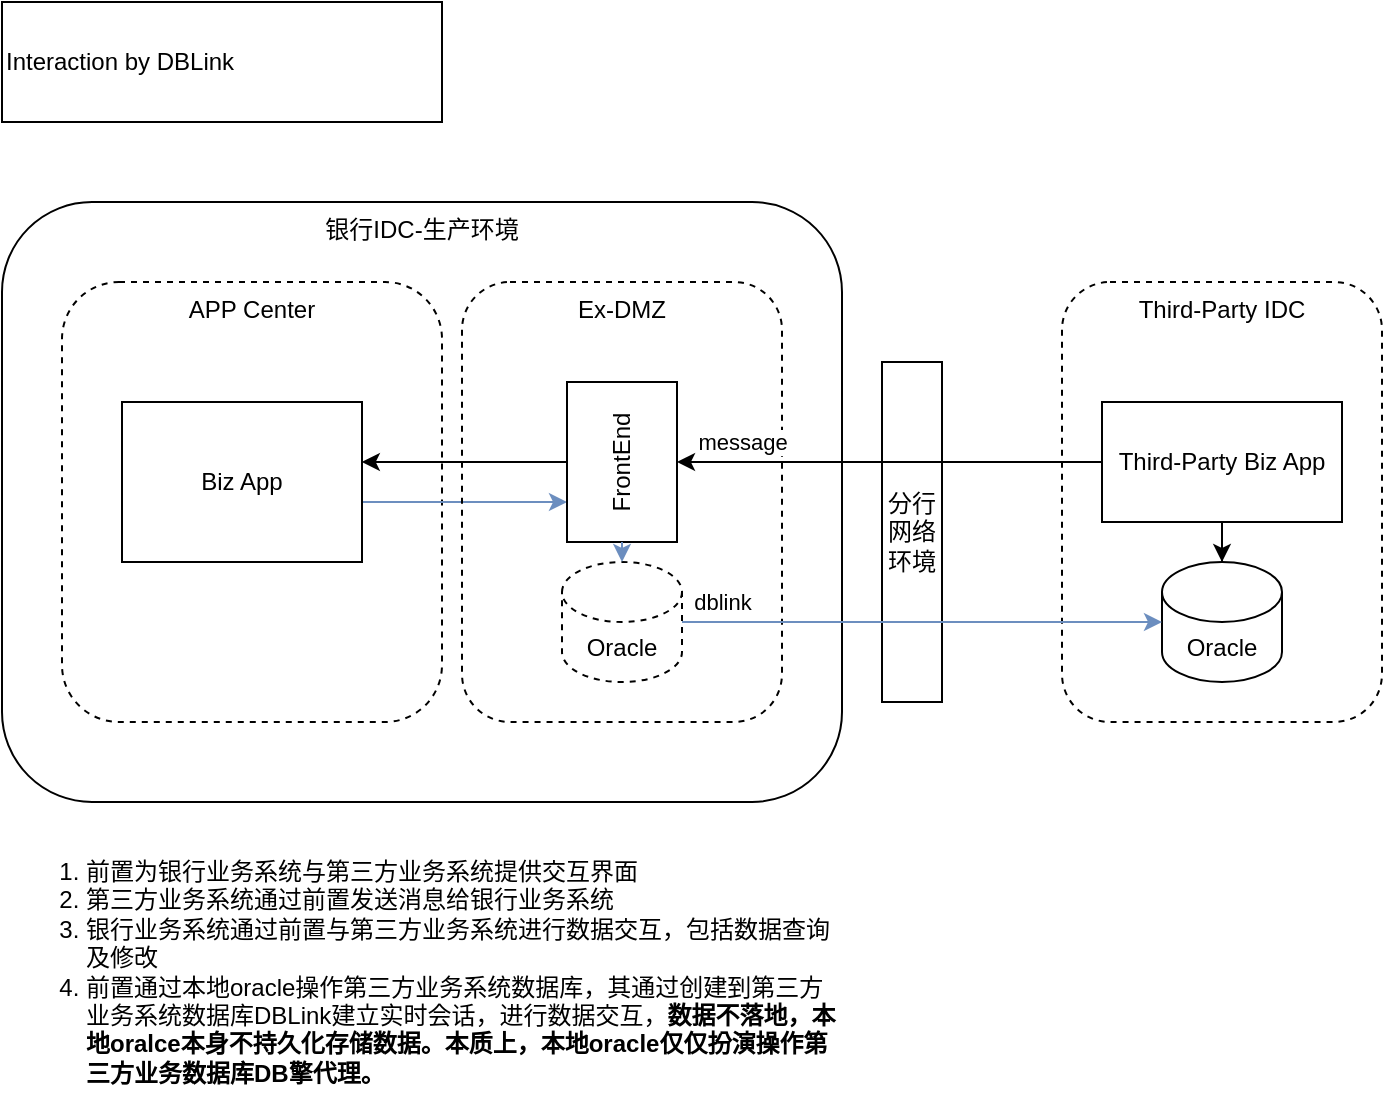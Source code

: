 <mxfile version="24.4.4" type="github">
  <diagram name="Page-1" id="SLcZfKd5lIVYCvoS-5sA">
    <mxGraphModel dx="954" dy="606" grid="1" gridSize="10" guides="1" tooltips="1" connect="1" arrows="1" fold="1" page="1" pageScale="1" pageWidth="850" pageHeight="600" math="0" shadow="0">
      <root>
        <mxCell id="0" />
        <mxCell id="1" parent="0" />
        <mxCell id="7JBYDNdML-lj_Lvr37HS-19" value="银行IDC-生产环境" style="rounded=1;whiteSpace=wrap;html=1;fillColor=none;verticalAlign=top;" vertex="1" parent="1">
          <mxGeometry x="60" y="110" width="420" height="300" as="geometry" />
        </mxCell>
        <mxCell id="7JBYDNdML-lj_Lvr37HS-22" value="分行网络环境" style="rounded=0;whiteSpace=wrap;html=1;" vertex="1" parent="1">
          <mxGeometry x="500" y="190" width="30" height="170" as="geometry" />
        </mxCell>
        <mxCell id="7JBYDNdML-lj_Lvr37HS-6" value="Third-Party IDC" style="rounded=1;whiteSpace=wrap;html=1;fillColor=none;dashed=1;verticalAlign=top;" vertex="1" parent="1">
          <mxGeometry x="590" y="150" width="160" height="220" as="geometry" />
        </mxCell>
        <mxCell id="7JBYDNdML-lj_Lvr37HS-8" value="Oracle" style="shape=cylinder3;whiteSpace=wrap;html=1;boundedLbl=1;backgroundOutline=1;size=15;" vertex="1" parent="1">
          <mxGeometry x="640" y="290" width="60" height="60" as="geometry" />
        </mxCell>
        <mxCell id="7JBYDNdML-lj_Lvr37HS-2" value="APP Center" style="rounded=1;whiteSpace=wrap;html=1;fillColor=none;dashed=1;verticalAlign=top;" vertex="1" parent="1">
          <mxGeometry x="90" y="150" width="190" height="220" as="geometry" />
        </mxCell>
        <mxCell id="7JBYDNdML-lj_Lvr37HS-23" value="" style="edgeStyle=orthogonalEdgeStyle;rounded=0;orthogonalLoop=1;jettySize=auto;html=1;fillColor=#dae8fc;strokeColor=#6c8ebf;" edge="1" parent="1" source="7JBYDNdML-lj_Lvr37HS-3" target="7JBYDNdML-lj_Lvr37HS-5">
          <mxGeometry relative="1" as="geometry">
            <Array as="points">
              <mxPoint x="300" y="260" />
              <mxPoint x="300" y="260" />
            </Array>
          </mxGeometry>
        </mxCell>
        <mxCell id="7JBYDNdML-lj_Lvr37HS-3" value="Biz App" style="rounded=0;whiteSpace=wrap;html=1;" vertex="1" parent="1">
          <mxGeometry x="120" y="210" width="120" height="80" as="geometry" />
        </mxCell>
        <mxCell id="7JBYDNdML-lj_Lvr37HS-4" value="Ex-DMZ" style="rounded=1;whiteSpace=wrap;html=1;fillColor=none;dashed=1;verticalAlign=top;" vertex="1" parent="1">
          <mxGeometry x="290" y="150" width="160" height="220" as="geometry" />
        </mxCell>
        <mxCell id="7JBYDNdML-lj_Lvr37HS-5" value="FrontEnd" style="rounded=0;whiteSpace=wrap;html=1;horizontal=0;" vertex="1" parent="1">
          <mxGeometry x="342.5" y="200" width="55" height="80" as="geometry" />
        </mxCell>
        <mxCell id="7JBYDNdML-lj_Lvr37HS-13" value="" style="edgeStyle=orthogonalEdgeStyle;rounded=0;orthogonalLoop=1;jettySize=auto;html=1;" edge="1" parent="1" source="7JBYDNdML-lj_Lvr37HS-7" target="7JBYDNdML-lj_Lvr37HS-8">
          <mxGeometry relative="1" as="geometry" />
        </mxCell>
        <mxCell id="7JBYDNdML-lj_Lvr37HS-18" value="message" style="edgeStyle=orthogonalEdgeStyle;rounded=0;orthogonalLoop=1;jettySize=auto;html=1;" edge="1" parent="1" source="7JBYDNdML-lj_Lvr37HS-7" target="7JBYDNdML-lj_Lvr37HS-5">
          <mxGeometry x="0.694" y="-10" relative="1" as="geometry">
            <mxPoint as="offset" />
          </mxGeometry>
        </mxCell>
        <mxCell id="7JBYDNdML-lj_Lvr37HS-7" value="Third-Party Biz App" style="rounded=0;whiteSpace=wrap;html=1;" vertex="1" parent="1">
          <mxGeometry x="610" y="210" width="120" height="60" as="geometry" />
        </mxCell>
        <mxCell id="7JBYDNdML-lj_Lvr37HS-16" value="dblink" style="edgeStyle=orthogonalEdgeStyle;rounded=0;orthogonalLoop=1;jettySize=auto;html=1;entryX=0;entryY=0.5;entryDx=0;entryDy=0;entryPerimeter=0;fillColor=#dae8fc;strokeColor=#6c8ebf;" edge="1" parent="1" source="7JBYDNdML-lj_Lvr37HS-9" target="7JBYDNdML-lj_Lvr37HS-8">
          <mxGeometry x="-0.833" y="10" relative="1" as="geometry">
            <mxPoint x="470" y="320" as="targetPoint" />
            <mxPoint as="offset" />
          </mxGeometry>
        </mxCell>
        <mxCell id="7JBYDNdML-lj_Lvr37HS-9" value="Oracle" style="shape=cylinder3;whiteSpace=wrap;html=1;boundedLbl=1;backgroundOutline=1;size=15;dashed=1;" vertex="1" parent="1">
          <mxGeometry x="340" y="290" width="60" height="60" as="geometry" />
        </mxCell>
        <mxCell id="7JBYDNdML-lj_Lvr37HS-10" value="" style="endArrow=classic;html=1;rounded=0;exitX=0.5;exitY=1;exitDx=0;exitDy=0;fillColor=#dae8fc;strokeColor=#6c8ebf;" edge="1" parent="1" source="7JBYDNdML-lj_Lvr37HS-5">
          <mxGeometry width="50" height="50" relative="1" as="geometry">
            <mxPoint x="400" y="340" as="sourcePoint" />
            <mxPoint x="370" y="290" as="targetPoint" />
          </mxGeometry>
        </mxCell>
        <mxCell id="7JBYDNdML-lj_Lvr37HS-25" value="" style="endArrow=classic;html=1;rounded=0;exitX=0;exitY=0.5;exitDx=0;exitDy=0;entryX=0.789;entryY=0.409;entryDx=0;entryDy=0;entryPerimeter=0;" edge="1" parent="1" source="7JBYDNdML-lj_Lvr37HS-5" target="7JBYDNdML-lj_Lvr37HS-2">
          <mxGeometry width="50" height="50" relative="1" as="geometry">
            <mxPoint x="400" y="340" as="sourcePoint" />
            <mxPoint x="450" y="290" as="targetPoint" />
          </mxGeometry>
        </mxCell>
        <mxCell id="7JBYDNdML-lj_Lvr37HS-26" value="&lt;ol&gt;&lt;li&gt;前置为银行业务系统与第三方业务系统提供交互界面&lt;/li&gt;&lt;li&gt;第三方业务系统通过前置发送消息给银行业务系统&lt;/li&gt;&lt;li&gt;银行业务系统通过前置与第三方业务系统进行数据交互，包括数据查询及修改&lt;/li&gt;&lt;li&gt;前置通过本地oracle操作第三方业务系统数据库，其通过创建到第三方业务系统数据库DBLink&lt;span style=&quot;background-color: initial;&quot;&gt;建立实时会话，进行数据交互，&lt;b&gt;数据不落地，本地oralce本身不持久化存储数据。本质上，本地oracle仅仅扮演操作第三方业务数据库DB擎代理。&lt;/b&gt;&lt;/span&gt;&lt;/li&gt;&lt;/ol&gt;" style="rounded=0;whiteSpace=wrap;html=1;align=left;fillColor=none;strokeColor=none;" vertex="1" parent="1">
          <mxGeometry x="60" y="430" width="420" height="130" as="geometry" />
        </mxCell>
        <mxCell id="7JBYDNdML-lj_Lvr37HS-27" value="Interaction by DBLink" style="rounded=0;whiteSpace=wrap;html=1;align=left;" vertex="1" parent="1">
          <mxGeometry x="60" y="10" width="220" height="60" as="geometry" />
        </mxCell>
      </root>
    </mxGraphModel>
  </diagram>
</mxfile>
